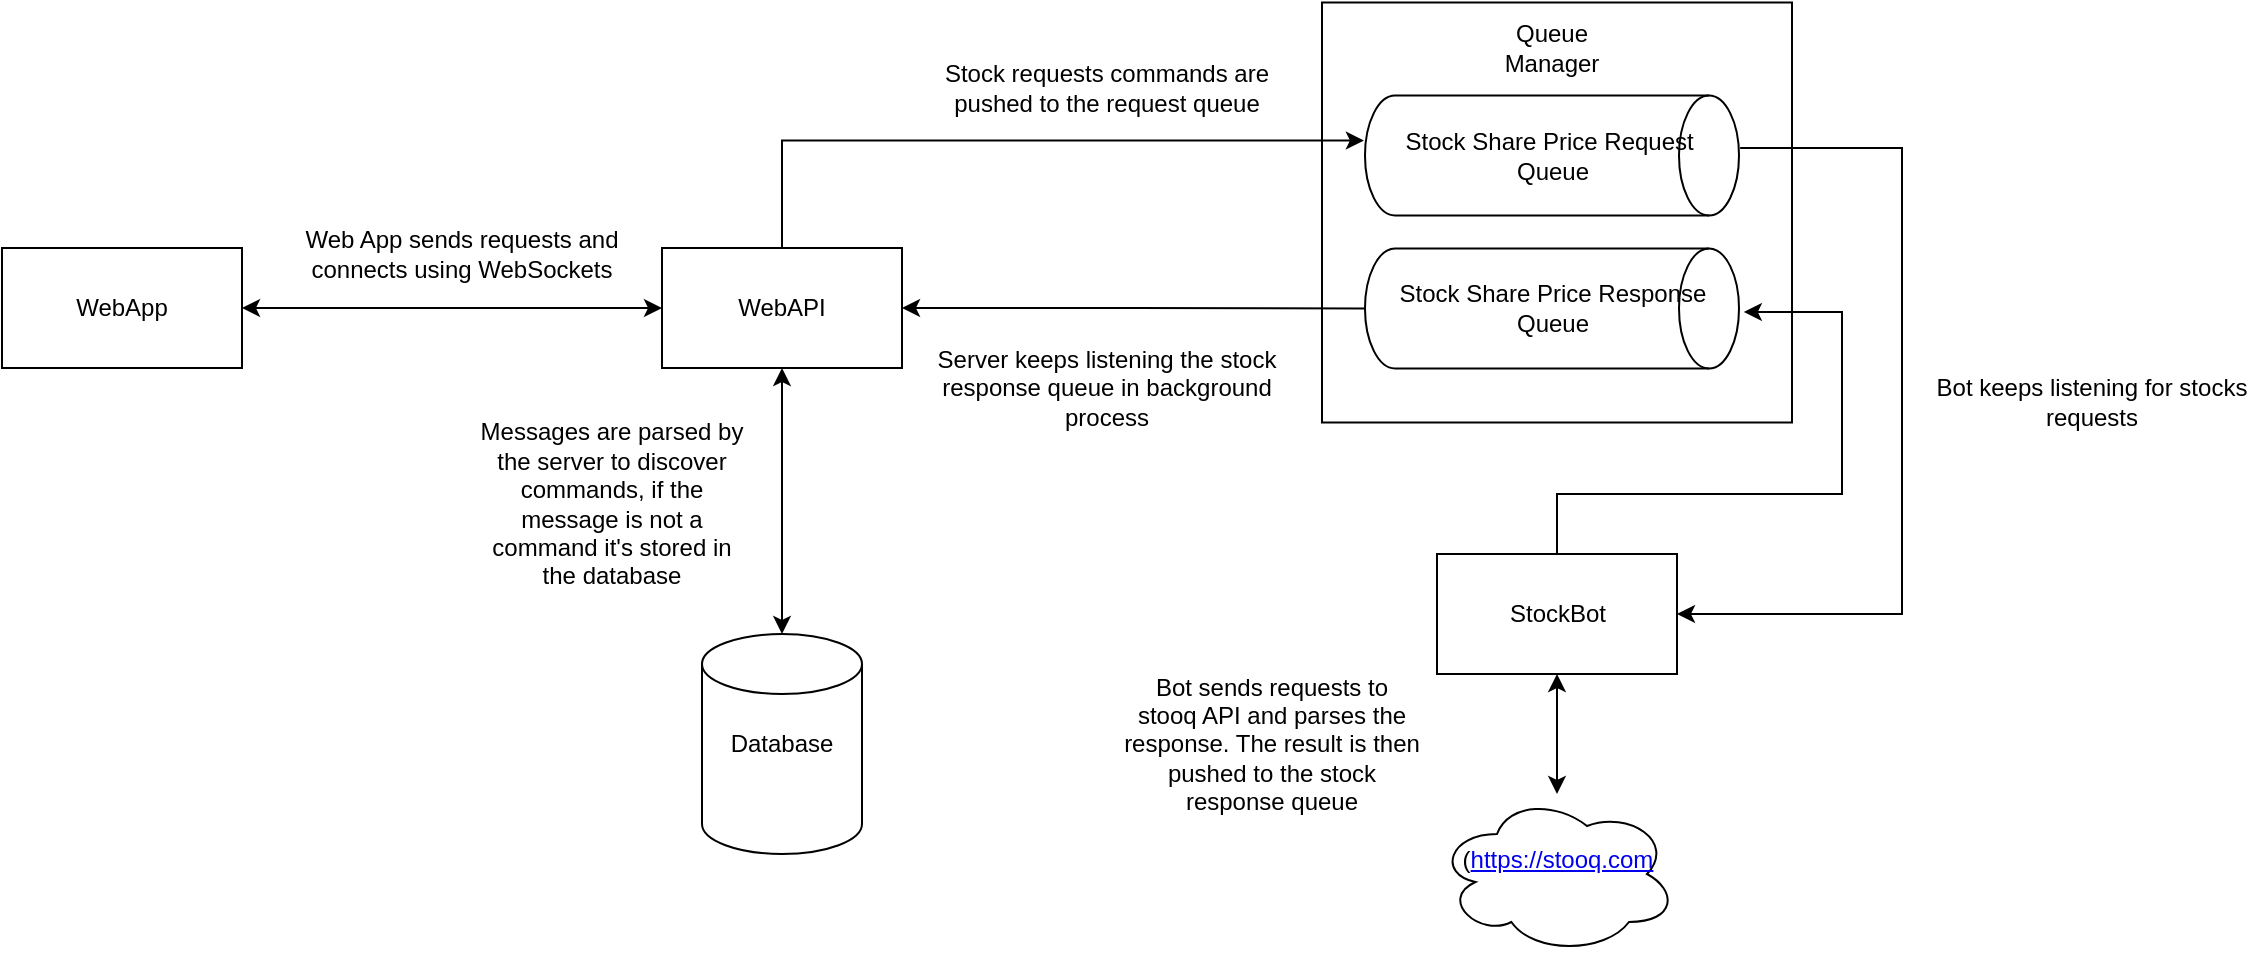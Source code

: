 <mxfile version="13.6.6" type="device"><diagram id="P95BDbYC6L_UEOY_UKyB" name="Page-1"><mxGraphModel dx="2272" dy="791" grid="1" gridSize="10" guides="1" tooltips="1" connect="1" arrows="1" fold="1" page="1" pageScale="1" pageWidth="850" pageHeight="1100" math="0" shadow="0"><root><mxCell id="0"/><mxCell id="1" parent="0"/><mxCell id="GRLJ9iLYoOKWCZKoA1B7-25" value="" style="rounded=0;whiteSpace=wrap;html=1;" vertex="1" parent="1"><mxGeometry x="60" y="74.25" width="235" height="210" as="geometry"/></mxCell><mxCell id="GRLJ9iLYoOKWCZKoA1B7-7" value="" style="edgeStyle=orthogonalEdgeStyle;rounded=0;orthogonalLoop=1;jettySize=auto;html=1;startArrow=classic;startFill=1;" edge="1" parent="1" source="GRLJ9iLYoOKWCZKoA1B7-1" target="GRLJ9iLYoOKWCZKoA1B7-2"><mxGeometry relative="1" as="geometry"/></mxCell><mxCell id="GRLJ9iLYoOKWCZKoA1B7-1" value="WebApp" style="rounded=0;whiteSpace=wrap;html=1;" vertex="1" parent="1"><mxGeometry x="-600" y="197" width="120" height="60" as="geometry"/></mxCell><mxCell id="GRLJ9iLYoOKWCZKoA1B7-9" value="" style="edgeStyle=orthogonalEdgeStyle;rounded=0;orthogonalLoop=1;jettySize=auto;html=1;startArrow=classic;startFill=1;" edge="1" parent="1" source="GRLJ9iLYoOKWCZKoA1B7-2" target="GRLJ9iLYoOKWCZKoA1B7-5"><mxGeometry relative="1" as="geometry"/></mxCell><mxCell id="GRLJ9iLYoOKWCZKoA1B7-27" style="edgeStyle=orthogonalEdgeStyle;rounded=0;orthogonalLoop=1;jettySize=auto;html=1;exitX=0.5;exitY=0;exitDx=0;exitDy=0;entryX=0.375;entryY=1.003;entryDx=0;entryDy=0;entryPerimeter=0;startArrow=none;startFill=0;" edge="1" parent="1" source="GRLJ9iLYoOKWCZKoA1B7-2" target="GRLJ9iLYoOKWCZKoA1B7-4"><mxGeometry relative="1" as="geometry"/></mxCell><mxCell id="GRLJ9iLYoOKWCZKoA1B7-29" style="edgeStyle=orthogonalEdgeStyle;rounded=0;orthogonalLoop=1;jettySize=auto;html=1;exitX=1;exitY=0.5;exitDx=0;exitDy=0;startArrow=classic;startFill=1;endArrow=none;endFill=0;" edge="1" parent="1" source="GRLJ9iLYoOKWCZKoA1B7-2" target="GRLJ9iLYoOKWCZKoA1B7-24"><mxGeometry relative="1" as="geometry"/></mxCell><mxCell id="GRLJ9iLYoOKWCZKoA1B7-2" value="WebAPI" style="rounded=0;whiteSpace=wrap;html=1;" vertex="1" parent="1"><mxGeometry x="-270" y="197" width="120" height="60" as="geometry"/></mxCell><mxCell id="GRLJ9iLYoOKWCZKoA1B7-11" value="" style="edgeStyle=orthogonalEdgeStyle;rounded=0;orthogonalLoop=1;jettySize=auto;html=1;startArrow=classic;startFill=1;" edge="1" parent="1" source="GRLJ9iLYoOKWCZKoA1B7-3" target="GRLJ9iLYoOKWCZKoA1B7-6"><mxGeometry relative="1" as="geometry"/></mxCell><mxCell id="GRLJ9iLYoOKWCZKoA1B7-32" style="edgeStyle=orthogonalEdgeStyle;rounded=0;orthogonalLoop=1;jettySize=auto;html=1;entryX=0.438;entryY=-0.003;entryDx=0;entryDy=0;entryPerimeter=0;startArrow=classic;startFill=1;endArrow=none;endFill=0;" edge="1" parent="1" source="GRLJ9iLYoOKWCZKoA1B7-3" target="GRLJ9iLYoOKWCZKoA1B7-4"><mxGeometry relative="1" as="geometry"><Array as="points"><mxPoint x="350" y="380"/><mxPoint x="350" y="147"/></Array></mxGeometry></mxCell><mxCell id="GRLJ9iLYoOKWCZKoA1B7-33" style="edgeStyle=orthogonalEdgeStyle;rounded=0;orthogonalLoop=1;jettySize=auto;html=1;exitX=0.5;exitY=0;exitDx=0;exitDy=0;entryX=0.529;entryY=-0.013;entryDx=0;entryDy=0;entryPerimeter=0;startArrow=none;startFill=0;endArrow=classic;endFill=1;" edge="1" parent="1" source="GRLJ9iLYoOKWCZKoA1B7-3" target="GRLJ9iLYoOKWCZKoA1B7-24"><mxGeometry relative="1" as="geometry"><Array as="points"><mxPoint x="178" y="320"/><mxPoint x="320" y="320"/><mxPoint x="320" y="229"/></Array></mxGeometry></mxCell><mxCell id="GRLJ9iLYoOKWCZKoA1B7-3" value="StockBot" style="rounded=0;whiteSpace=wrap;html=1;" vertex="1" parent="1"><mxGeometry x="117.5" y="350" width="120" height="60" as="geometry"/></mxCell><mxCell id="GRLJ9iLYoOKWCZKoA1B7-4" value="Stock Share Price Request&amp;nbsp; Queue" style="shape=cylinder2;whiteSpace=wrap;html=1;boundedLbl=1;backgroundOutline=1;size=15;rotation=90;horizontal=0;" vertex="1" parent="1"><mxGeometry x="145" y="57.25" width="60" height="187" as="geometry"/></mxCell><mxCell id="GRLJ9iLYoOKWCZKoA1B7-5" value="&lt;div&gt;Database&lt;br&gt;&lt;/div&gt;" style="shape=cylinder2;whiteSpace=wrap;html=1;boundedLbl=1;backgroundOutline=1;size=15;" vertex="1" parent="1"><mxGeometry x="-250" y="390" width="80" height="110" as="geometry"/></mxCell><mxCell id="GRLJ9iLYoOKWCZKoA1B7-6" value="&#xA;(&lt;a href=&quot;https://stooq.com/q/l/?s=aapl.us&amp;amp;f=sd2t2ohlcv&amp;amp;h&amp;amp;e=csv&quot;&gt;https://stooq.com&lt;/a&gt;&#xA;&#xA;" style="ellipse;shape=cloud;whiteSpace=wrap;html=1;" vertex="1" parent="1"><mxGeometry x="117.5" y="470" width="120" height="80" as="geometry"/></mxCell><mxCell id="GRLJ9iLYoOKWCZKoA1B7-13" value="Web App sends requests and connects using WebSockets " style="text;html=1;strokeColor=none;fillColor=none;align=center;verticalAlign=middle;whiteSpace=wrap;rounded=0;" vertex="1" parent="1"><mxGeometry x="-450" y="190" width="160" height="20" as="geometry"/></mxCell><mxCell id="GRLJ9iLYoOKWCZKoA1B7-14" value="Messages are parsed by the server to discover commands, if the message is not a command it's stored in the database" style="text;html=1;strokeColor=none;fillColor=none;align=center;verticalAlign=middle;whiteSpace=wrap;rounded=0;" vertex="1" parent="1"><mxGeometry x="-365" y="310" width="140" height="30" as="geometry"/></mxCell><mxCell id="GRLJ9iLYoOKWCZKoA1B7-16" value="Stock requests commands are pushed to the request queue" style="text;html=1;strokeColor=none;fillColor=none;align=center;verticalAlign=middle;whiteSpace=wrap;rounded=0;" vertex="1" parent="1"><mxGeometry x="-140" y="107.25" width="185" height="20" as="geometry"/></mxCell><mxCell id="GRLJ9iLYoOKWCZKoA1B7-17" value="Server keeps listening the stock response queue in background process" style="text;html=1;strokeColor=none;fillColor=none;align=center;verticalAlign=middle;whiteSpace=wrap;rounded=0;" vertex="1" parent="1"><mxGeometry x="-140" y="257" width="185" height="20" as="geometry"/></mxCell><mxCell id="GRLJ9iLYoOKWCZKoA1B7-19" value="Bot keeps listening for stocks requests" style="text;html=1;strokeColor=none;fillColor=none;align=center;verticalAlign=middle;whiteSpace=wrap;rounded=0;" vertex="1" parent="1"><mxGeometry x="360" y="264.25" width="170" height="20" as="geometry"/></mxCell><mxCell id="GRLJ9iLYoOKWCZKoA1B7-20" value="Bot sends requests to stooq API and parses the response. The result is then pushed to the stock response queue" style="text;html=1;strokeColor=none;fillColor=none;align=center;verticalAlign=middle;whiteSpace=wrap;rounded=0;" vertex="1" parent="1"><mxGeometry x="-40" y="435" width="150" height="20" as="geometry"/></mxCell><mxCell id="GRLJ9iLYoOKWCZKoA1B7-24" value="Stock Share Price Response Queue" style="shape=cylinder2;whiteSpace=wrap;html=1;boundedLbl=1;backgroundOutline=1;size=15;rotation=90;horizontal=0;" vertex="1" parent="1"><mxGeometry x="145" y="133.75" width="60" height="187" as="geometry"/></mxCell><mxCell id="GRLJ9iLYoOKWCZKoA1B7-26" value="Queue Manager" style="text;html=1;strokeColor=none;fillColor=none;align=center;verticalAlign=middle;whiteSpace=wrap;rounded=0;" vertex="1" parent="1"><mxGeometry x="155" y="87.25" width="40" height="20" as="geometry"/></mxCell><mxCell id="GRLJ9iLYoOKWCZKoA1B7-31" style="edgeStyle=orthogonalEdgeStyle;rounded=0;orthogonalLoop=1;jettySize=auto;html=1;exitX=0.5;exitY=1;exitDx=0;exitDy=0;startArrow=classic;startFill=1;endArrow=none;endFill=0;" edge="1" parent="1" source="GRLJ9iLYoOKWCZKoA1B7-20" target="GRLJ9iLYoOKWCZKoA1B7-20"><mxGeometry relative="1" as="geometry"/></mxCell></root></mxGraphModel></diagram></mxfile>
